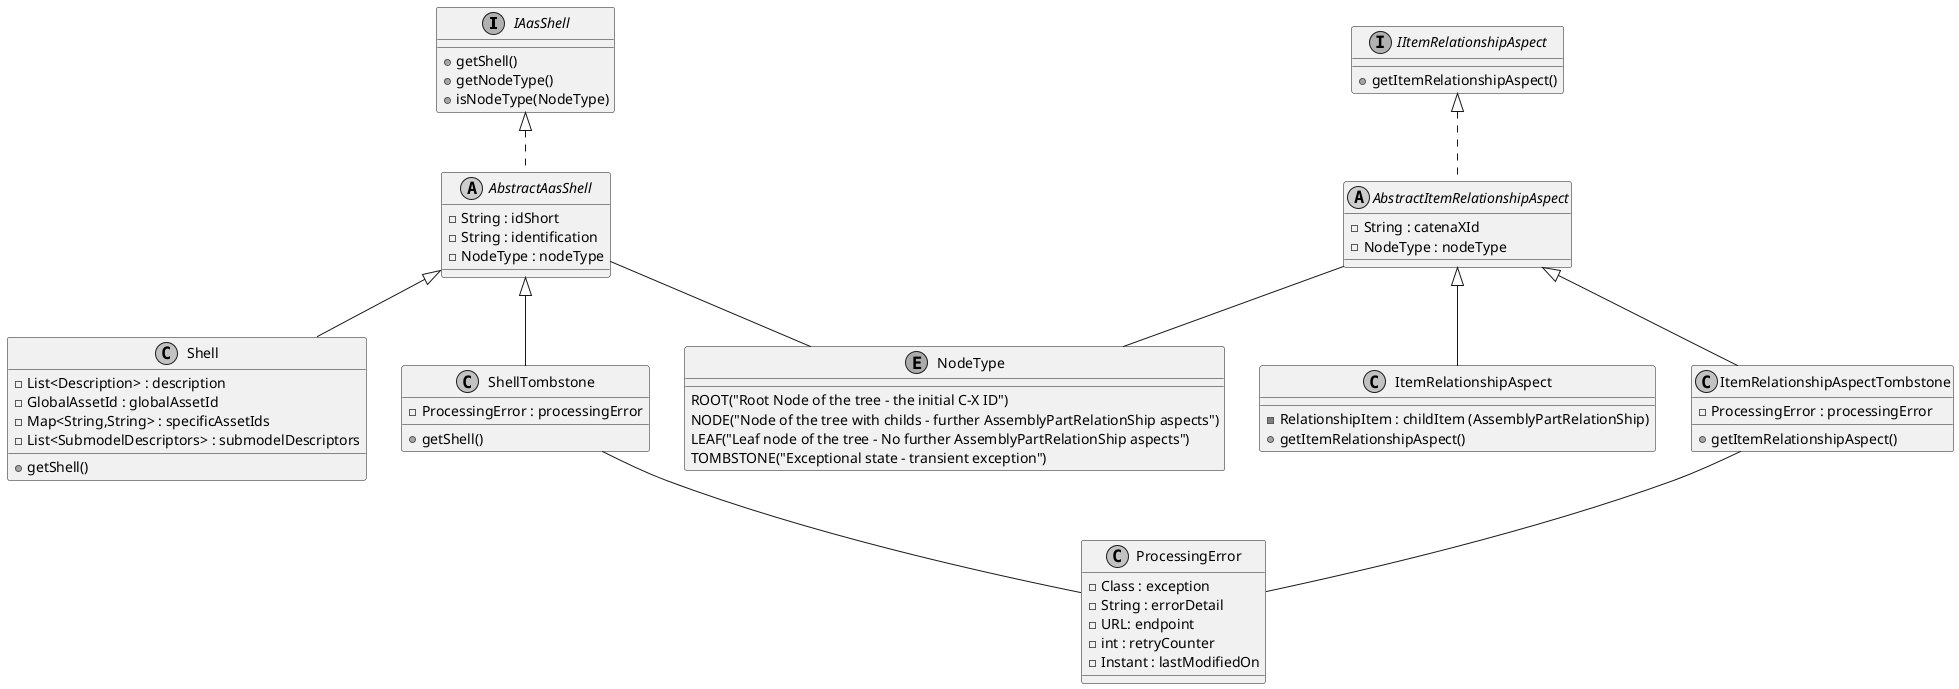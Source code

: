 @startuml
skinparam monochrome true
skinparam shadowing false

interface IAasShell {
+getShell()
+getNodeType()
+isNodeType(NodeType)
}
abstract class AbstractAasShell {
- String : idShort
- String : identification
- NodeType : nodeType
}

class Shell {
- List<Description> : description
- GlobalAssetId : globalAssetId
- Map<String,String> : specificAssetIds
- List<SubmodelDescriptors> : submodelDescriptors
+getShell()
}
class ShellTombstone{
- ProcessingError : processingError
+getShell()
}


interface IItemRelationshipAspect {
+getItemRelationshipAspect()
}
abstract class AbstractItemRelationshipAspect {
- String : catenaXId
- NodeType : nodeType
}
class ItemRelationshipAspect {
-RelationshipItem : childItem (AssemblyPartRelationShip)
+getItemRelationshipAspect()
}
class ItemRelationshipAspectTombstone{
- ProcessingError : processingError
+getItemRelationshipAspect()
}

ItemRelationshipAspectTombstone -- ProcessingError
ShellTombstone -- ProcessingError

class ProcessingError  {
    - Class : exception
    - String : errorDetail
    - URL: endpoint
    - int : retryCounter
    - Instant : lastModifiedOn
}

IItemRelationshipAspect <|.. AbstractItemRelationshipAspect
AbstractItemRelationshipAspect <|-- ItemRelationshipAspect
AbstractItemRelationshipAspect <|-- ItemRelationshipAspectTombstone
AbstractItemRelationshipAspect -- NodeType


IAasShell <|.. AbstractAasShell
AbstractAasShell <|-- Shell
AbstractAasShell <|-- ShellTombstone
AbstractAasShell -- NodeType


enum NodeType {
ROOT("Root Node of the tree - the initial C-X ID")
NODE("Node of the tree with childs - further AssemblyPartRelationShip aspects")
LEAF("Leaf node of the tree - No further AssemblyPartRelationShip aspects")
TOMBSTONE("Exceptional state - transient exception")
}

@enduml